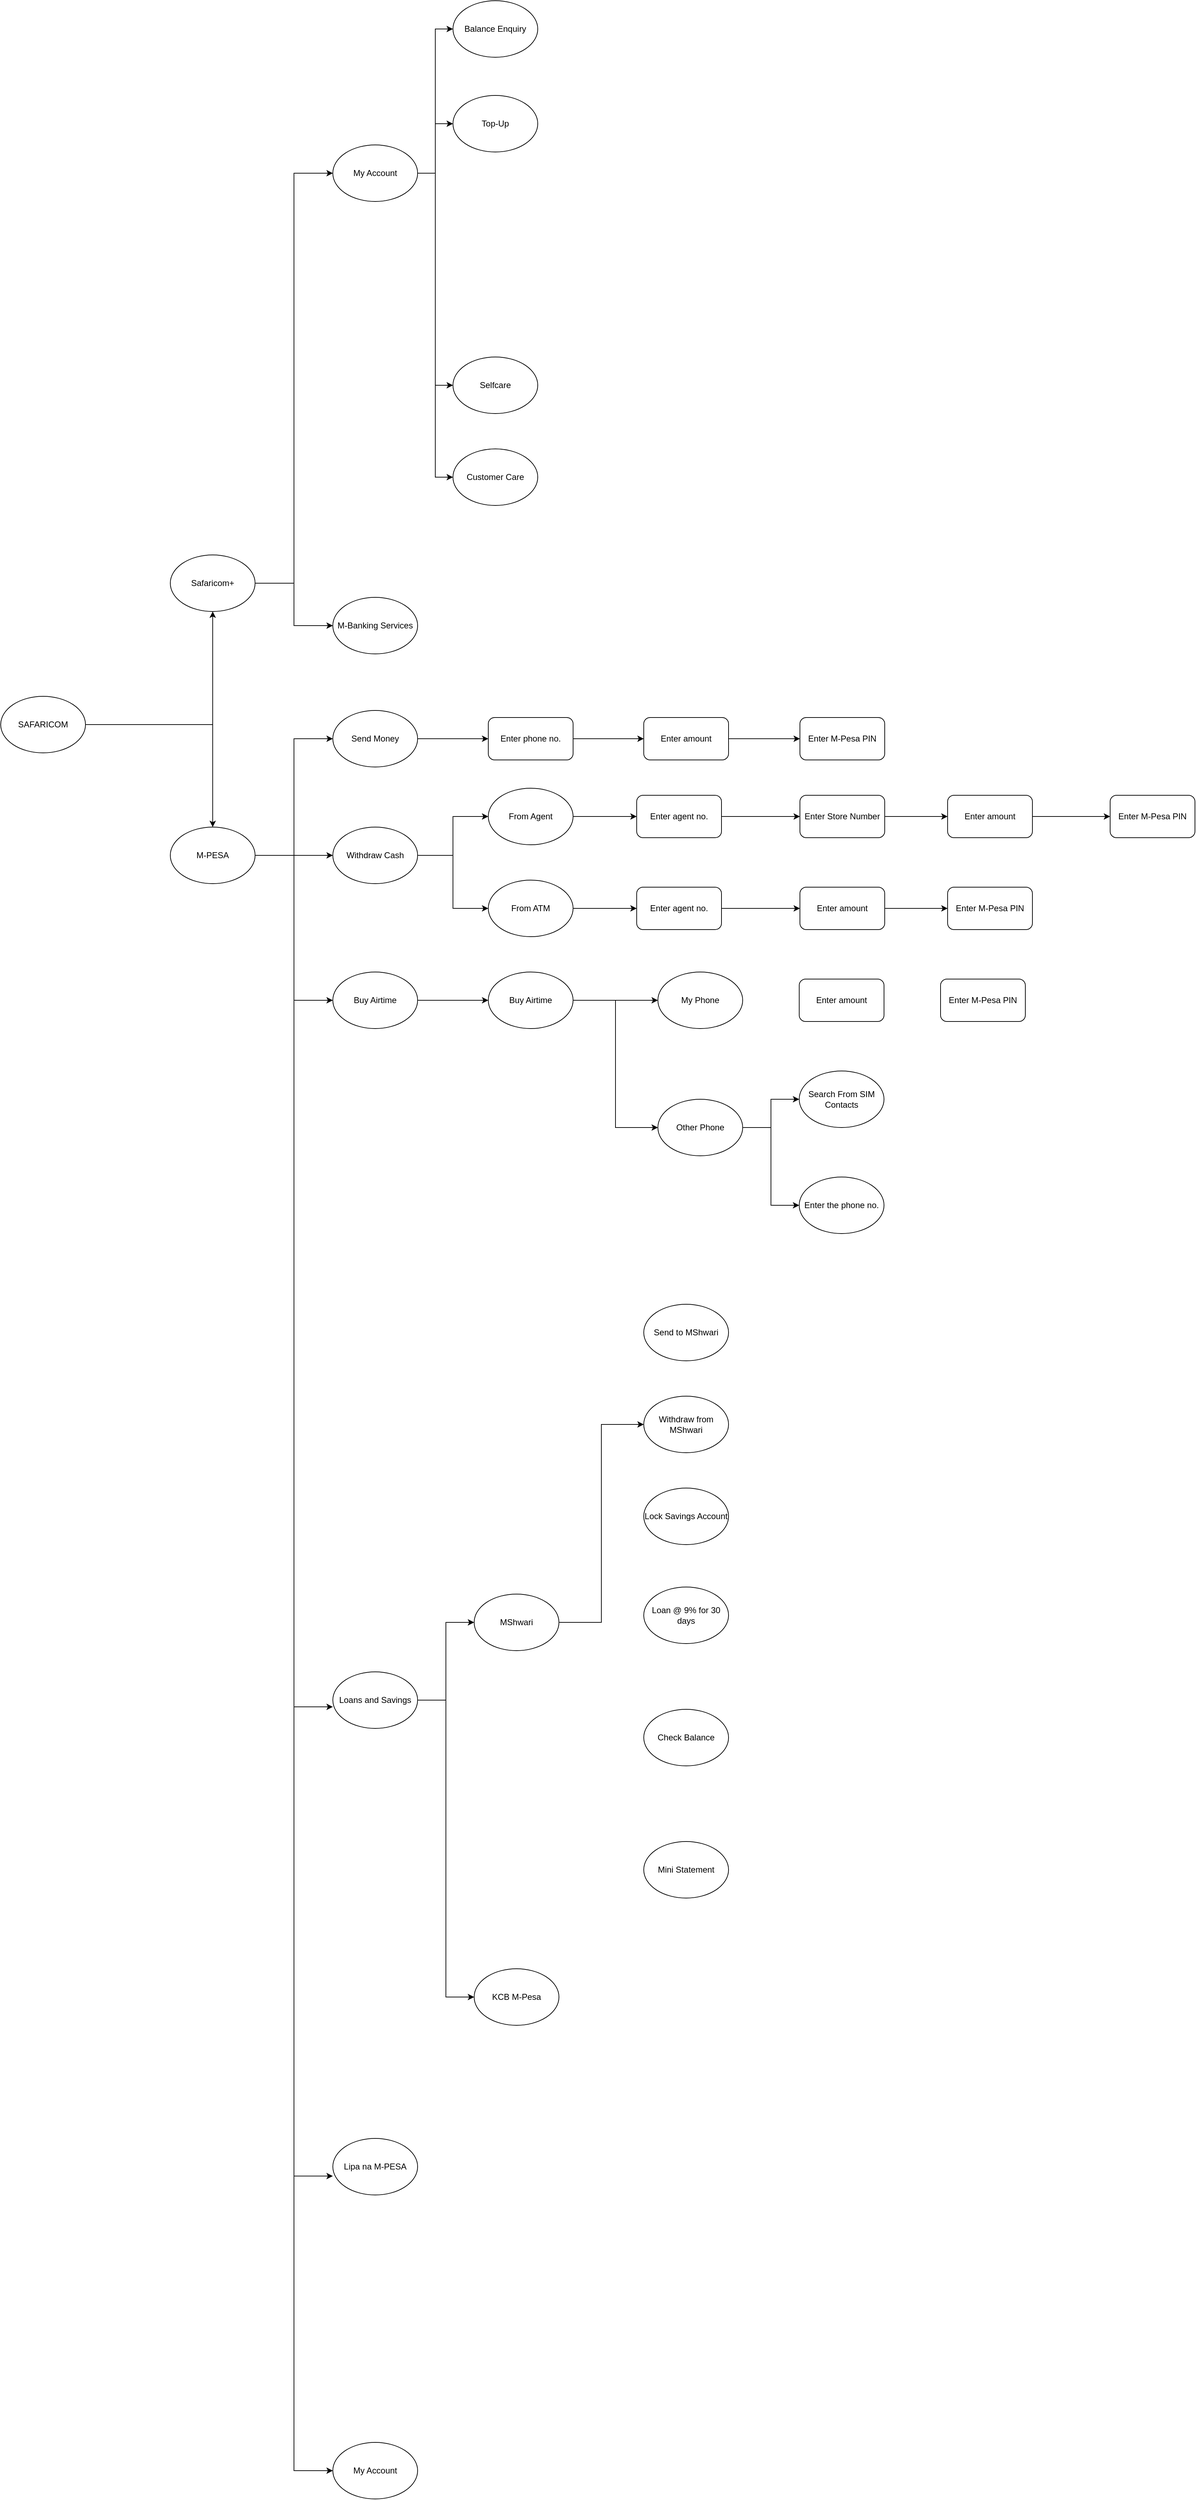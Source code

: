 <mxfile version="24.0.1" type="github">
  <diagram name="Page-1" id="9XUsnjwGaCakIusq-Zvh">
    <mxGraphModel dx="1120" dy="1603" grid="1" gridSize="10" guides="1" tooltips="1" connect="1" arrows="1" fold="1" page="1" pageScale="1" pageWidth="827" pageHeight="1169" math="0" shadow="0">
      <root>
        <mxCell id="0" />
        <mxCell id="1" parent="0" />
        <mxCell id="iLV1xjN56b3U8wXnX9Ma-6" style="edgeStyle=orthogonalEdgeStyle;rounded=0;orthogonalLoop=1;jettySize=auto;html=1;entryX=0.5;entryY=1;entryDx=0;entryDy=0;" parent="1" source="iLV1xjN56b3U8wXnX9Ma-1" target="iLV1xjN56b3U8wXnX9Ma-3" edge="1">
          <mxGeometry relative="1" as="geometry" />
        </mxCell>
        <mxCell id="iLV1xjN56b3U8wXnX9Ma-7" style="edgeStyle=orthogonalEdgeStyle;rounded=0;orthogonalLoop=1;jettySize=auto;html=1;exitX=1;exitY=0.5;exitDx=0;exitDy=0;" parent="1" source="iLV1xjN56b3U8wXnX9Ma-1" target="iLV1xjN56b3U8wXnX9Ma-2" edge="1">
          <mxGeometry relative="1" as="geometry" />
        </mxCell>
        <mxCell id="iLV1xjN56b3U8wXnX9Ma-1" value="SAFARICOM" style="ellipse;whiteSpace=wrap;html=1;" parent="1" vertex="1">
          <mxGeometry x="110" y="320" width="120" height="80" as="geometry" />
        </mxCell>
        <mxCell id="iLV1xjN56b3U8wXnX9Ma-20" style="edgeStyle=orthogonalEdgeStyle;rounded=0;orthogonalLoop=1;jettySize=auto;html=1;exitX=1;exitY=0.5;exitDx=0;exitDy=0;entryX=0;entryY=0.5;entryDx=0;entryDy=0;" parent="1" source="iLV1xjN56b3U8wXnX9Ma-2" target="iLV1xjN56b3U8wXnX9Ma-15" edge="1">
          <mxGeometry relative="1" as="geometry" />
        </mxCell>
        <mxCell id="iLV1xjN56b3U8wXnX9Ma-21" style="edgeStyle=orthogonalEdgeStyle;rounded=0;orthogonalLoop=1;jettySize=auto;html=1;exitX=1;exitY=0.5;exitDx=0;exitDy=0;entryX=0;entryY=0.5;entryDx=0;entryDy=0;" parent="1" source="iLV1xjN56b3U8wXnX9Ma-2" target="iLV1xjN56b3U8wXnX9Ma-9" edge="1">
          <mxGeometry relative="1" as="geometry" />
        </mxCell>
        <mxCell id="iLV1xjN56b3U8wXnX9Ma-26" style="edgeStyle=orthogonalEdgeStyle;rounded=0;orthogonalLoop=1;jettySize=auto;html=1;exitX=1;exitY=0.5;exitDx=0;exitDy=0;entryX=0;entryY=0.5;entryDx=0;entryDy=0;" parent="1" source="iLV1xjN56b3U8wXnX9Ma-2" target="iLV1xjN56b3U8wXnX9Ma-16" edge="1">
          <mxGeometry relative="1" as="geometry" />
        </mxCell>
        <mxCell id="RPdVKIkfysECeG3BsUjT-7" style="edgeStyle=orthogonalEdgeStyle;rounded=0;orthogonalLoop=1;jettySize=auto;html=1;exitX=1;exitY=0.5;exitDx=0;exitDy=0;entryX=0;entryY=0.5;entryDx=0;entryDy=0;" parent="1" source="iLV1xjN56b3U8wXnX9Ma-2" target="iLV1xjN56b3U8wXnX9Ma-13" edge="1">
          <mxGeometry relative="1" as="geometry" />
        </mxCell>
        <mxCell id="iLV1xjN56b3U8wXnX9Ma-2" value="M-PESA" style="ellipse;whiteSpace=wrap;html=1;" parent="1" vertex="1">
          <mxGeometry x="350" y="505" width="120" height="80" as="geometry" />
        </mxCell>
        <mxCell id="iLV1xjN56b3U8wXnX9Ma-18" style="edgeStyle=orthogonalEdgeStyle;rounded=0;orthogonalLoop=1;jettySize=auto;html=1;exitX=1;exitY=0.5;exitDx=0;exitDy=0;entryX=0;entryY=0.5;entryDx=0;entryDy=0;" parent="1" source="iLV1xjN56b3U8wXnX9Ma-3" target="iLV1xjN56b3U8wXnX9Ma-11" edge="1">
          <mxGeometry relative="1" as="geometry" />
        </mxCell>
        <mxCell id="iLV1xjN56b3U8wXnX9Ma-19" style="edgeStyle=orthogonalEdgeStyle;rounded=0;orthogonalLoop=1;jettySize=auto;html=1;exitX=1;exitY=0.5;exitDx=0;exitDy=0;entryX=0;entryY=0.5;entryDx=0;entryDy=0;" parent="1" source="iLV1xjN56b3U8wXnX9Ma-3" target="iLV1xjN56b3U8wXnX9Ma-8" edge="1">
          <mxGeometry relative="1" as="geometry" />
        </mxCell>
        <mxCell id="iLV1xjN56b3U8wXnX9Ma-3" value="Safaricom+" style="ellipse;whiteSpace=wrap;html=1;" parent="1" vertex="1">
          <mxGeometry x="350" y="120" width="120" height="80" as="geometry" />
        </mxCell>
        <mxCell id="jO9whwv2kClf-yqsnF8u-6" style="edgeStyle=orthogonalEdgeStyle;rounded=0;orthogonalLoop=1;jettySize=auto;html=1;exitX=1;exitY=0.5;exitDx=0;exitDy=0;entryX=0;entryY=0.5;entryDx=0;entryDy=0;" parent="1" source="iLV1xjN56b3U8wXnX9Ma-8" target="jO9whwv2kClf-yqsnF8u-2" edge="1">
          <mxGeometry relative="1" as="geometry" />
        </mxCell>
        <mxCell id="jO9whwv2kClf-yqsnF8u-7" style="edgeStyle=orthogonalEdgeStyle;rounded=0;orthogonalLoop=1;jettySize=auto;html=1;exitX=1;exitY=0.5;exitDx=0;exitDy=0;entryX=0;entryY=0.5;entryDx=0;entryDy=0;" parent="1" source="iLV1xjN56b3U8wXnX9Ma-8" target="jO9whwv2kClf-yqsnF8u-3" edge="1">
          <mxGeometry relative="1" as="geometry" />
        </mxCell>
        <mxCell id="jO9whwv2kClf-yqsnF8u-8" style="edgeStyle=orthogonalEdgeStyle;rounded=0;orthogonalLoop=1;jettySize=auto;html=1;exitX=1;exitY=0.5;exitDx=0;exitDy=0;entryX=0;entryY=0.5;entryDx=0;entryDy=0;" parent="1" source="iLV1xjN56b3U8wXnX9Ma-8" target="jO9whwv2kClf-yqsnF8u-1" edge="1">
          <mxGeometry relative="1" as="geometry" />
        </mxCell>
        <mxCell id="RPdVKIkfysECeG3BsUjT-37" style="edgeStyle=orthogonalEdgeStyle;rounded=0;orthogonalLoop=1;jettySize=auto;html=1;exitX=1;exitY=0.5;exitDx=0;exitDy=0;entryX=0;entryY=0.5;entryDx=0;entryDy=0;" parent="1" source="iLV1xjN56b3U8wXnX9Ma-8" target="jO9whwv2kClf-yqsnF8u-4" edge="1">
          <mxGeometry relative="1" as="geometry" />
        </mxCell>
        <mxCell id="iLV1xjN56b3U8wXnX9Ma-8" value="My Account" style="ellipse;whiteSpace=wrap;html=1;" parent="1" vertex="1">
          <mxGeometry x="580" y="-460" width="120" height="80" as="geometry" />
        </mxCell>
        <mxCell id="RPdVKIkfysECeG3BsUjT-10" style="edgeStyle=orthogonalEdgeStyle;rounded=0;orthogonalLoop=1;jettySize=auto;html=1;exitX=1;exitY=0.5;exitDx=0;exitDy=0;entryX=0;entryY=0.5;entryDx=0;entryDy=0;" parent="1" source="iLV1xjN56b3U8wXnX9Ma-9" target="RPdVKIkfysECeG3BsUjT-8" edge="1">
          <mxGeometry relative="1" as="geometry" />
        </mxCell>
        <mxCell id="RPdVKIkfysECeG3BsUjT-11" style="edgeStyle=orthogonalEdgeStyle;rounded=0;orthogonalLoop=1;jettySize=auto;html=1;exitX=1;exitY=0.5;exitDx=0;exitDy=0;" parent="1" source="iLV1xjN56b3U8wXnX9Ma-9" target="RPdVKIkfysECeG3BsUjT-9" edge="1">
          <mxGeometry relative="1" as="geometry" />
        </mxCell>
        <mxCell id="iLV1xjN56b3U8wXnX9Ma-9" value="Withdraw Cash" style="ellipse;whiteSpace=wrap;html=1;" parent="1" vertex="1">
          <mxGeometry x="580" y="505" width="120" height="80" as="geometry" />
        </mxCell>
        <mxCell id="iLV1xjN56b3U8wXnX9Ma-10" value="Lipa na M-PESA" style="ellipse;whiteSpace=wrap;html=1;" parent="1" vertex="1">
          <mxGeometry x="580" y="2360" width="120" height="80" as="geometry" />
        </mxCell>
        <mxCell id="iLV1xjN56b3U8wXnX9Ma-11" value="M-Banking Services" style="ellipse;whiteSpace=wrap;html=1;" parent="1" vertex="1">
          <mxGeometry x="580" y="180" width="120" height="80" as="geometry" />
        </mxCell>
        <mxCell id="RPdVKIkfysECeG3BsUjT-24" style="edgeStyle=orthogonalEdgeStyle;rounded=0;orthogonalLoop=1;jettySize=auto;html=1;exitX=1;exitY=0.5;exitDx=0;exitDy=0;" parent="1" source="iLV1xjN56b3U8wXnX9Ma-13" target="RPdVKIkfysECeG3BsUjT-23" edge="1">
          <mxGeometry relative="1" as="geometry" />
        </mxCell>
        <mxCell id="iLV1xjN56b3U8wXnX9Ma-13" value="Buy Airtime" style="ellipse;whiteSpace=wrap;html=1;" parent="1" vertex="1">
          <mxGeometry x="580" y="710" width="120" height="80" as="geometry" />
        </mxCell>
        <mxCell id="RPdVKIkfysECeG3BsUjT-38" style="edgeStyle=orthogonalEdgeStyle;rounded=0;orthogonalLoop=1;jettySize=auto;html=1;exitX=1;exitY=0.5;exitDx=0;exitDy=0;entryX=0;entryY=0.5;entryDx=0;entryDy=0;" parent="1" source="iLV1xjN56b3U8wXnX9Ma-14" target="RPdVKIkfysECeG3BsUjT-25" edge="1">
          <mxGeometry relative="1" as="geometry" />
        </mxCell>
        <mxCell id="RPdVKIkfysECeG3BsUjT-44" style="edgeStyle=orthogonalEdgeStyle;rounded=0;orthogonalLoop=1;jettySize=auto;html=1;exitX=1;exitY=0.5;exitDx=0;exitDy=0;entryX=0;entryY=0.5;entryDx=0;entryDy=0;" parent="1" source="iLV1xjN56b3U8wXnX9Ma-14" target="RPdVKIkfysECeG3BsUjT-27" edge="1">
          <mxGeometry relative="1" as="geometry" />
        </mxCell>
        <mxCell id="iLV1xjN56b3U8wXnX9Ma-14" value="Loans and Savings" style="ellipse;whiteSpace=wrap;html=1;" parent="1" vertex="1">
          <mxGeometry x="580" y="1700" width="120" height="80" as="geometry" />
        </mxCell>
        <mxCell id="RPdVKIkfysECeG3BsUjT-2" style="edgeStyle=orthogonalEdgeStyle;rounded=0;orthogonalLoop=1;jettySize=auto;html=1;exitX=1;exitY=0.5;exitDx=0;exitDy=0;entryX=0;entryY=0.5;entryDx=0;entryDy=0;" parent="1" source="iLV1xjN56b3U8wXnX9Ma-15" target="RPdVKIkfysECeG3BsUjT-1" edge="1">
          <mxGeometry relative="1" as="geometry" />
        </mxCell>
        <mxCell id="iLV1xjN56b3U8wXnX9Ma-15" value="Send Money" style="ellipse;whiteSpace=wrap;html=1;" parent="1" vertex="1">
          <mxGeometry x="580" y="340" width="120" height="80" as="geometry" />
        </mxCell>
        <mxCell id="iLV1xjN56b3U8wXnX9Ma-16" value="My Account" style="ellipse;whiteSpace=wrap;html=1;" parent="1" vertex="1">
          <mxGeometry x="580" y="2790" width="120" height="80" as="geometry" />
        </mxCell>
        <mxCell id="iLV1xjN56b3U8wXnX9Ma-23" style="edgeStyle=orthogonalEdgeStyle;rounded=0;orthogonalLoop=1;jettySize=auto;html=1;exitX=1;exitY=0.5;exitDx=0;exitDy=0;entryX=0;entryY=0.619;entryDx=0;entryDy=0;entryPerimeter=0;" parent="1" source="iLV1xjN56b3U8wXnX9Ma-2" target="iLV1xjN56b3U8wXnX9Ma-14" edge="1">
          <mxGeometry relative="1" as="geometry" />
        </mxCell>
        <mxCell id="iLV1xjN56b3U8wXnX9Ma-24" style="edgeStyle=orthogonalEdgeStyle;rounded=0;orthogonalLoop=1;jettySize=auto;html=1;exitX=1;exitY=0.5;exitDx=0;exitDy=0;entryX=0;entryY=0.666;entryDx=0;entryDy=0;entryPerimeter=0;" parent="1" source="iLV1xjN56b3U8wXnX9Ma-2" target="iLV1xjN56b3U8wXnX9Ma-10" edge="1">
          <mxGeometry relative="1" as="geometry" />
        </mxCell>
        <mxCell id="jO9whwv2kClf-yqsnF8u-1" value="Balance Enquiry" style="ellipse;whiteSpace=wrap;html=1;" parent="1" vertex="1">
          <mxGeometry x="750" y="-664" width="120" height="80" as="geometry" />
        </mxCell>
        <mxCell id="jO9whwv2kClf-yqsnF8u-2" value="Top-Up" style="ellipse;whiteSpace=wrap;html=1;" parent="1" vertex="1">
          <mxGeometry x="750" y="-530" width="120" height="80" as="geometry" />
        </mxCell>
        <mxCell id="jO9whwv2kClf-yqsnF8u-3" value="Customer Care" style="ellipse;whiteSpace=wrap;html=1;" parent="1" vertex="1">
          <mxGeometry x="750" y="-30" width="120" height="80" as="geometry" />
        </mxCell>
        <mxCell id="jO9whwv2kClf-yqsnF8u-4" value="Selfcare" style="ellipse;whiteSpace=wrap;html=1;" parent="1" vertex="1">
          <mxGeometry x="750" y="-160" width="120" height="80" as="geometry" />
        </mxCell>
        <mxCell id="RPdVKIkfysECeG3BsUjT-5" style="edgeStyle=orthogonalEdgeStyle;rounded=0;orthogonalLoop=1;jettySize=auto;html=1;exitX=1;exitY=0.5;exitDx=0;exitDy=0;entryX=0;entryY=0.5;entryDx=0;entryDy=0;" parent="1" source="RPdVKIkfysECeG3BsUjT-1" target="RPdVKIkfysECeG3BsUjT-3" edge="1">
          <mxGeometry relative="1" as="geometry" />
        </mxCell>
        <mxCell id="RPdVKIkfysECeG3BsUjT-1" value="Enter phone no." style="rounded=1;whiteSpace=wrap;html=1;" parent="1" vertex="1">
          <mxGeometry x="800" y="350" width="120" height="60" as="geometry" />
        </mxCell>
        <mxCell id="RPdVKIkfysECeG3BsUjT-6" style="edgeStyle=orthogonalEdgeStyle;rounded=0;orthogonalLoop=1;jettySize=auto;html=1;exitX=1;exitY=0.5;exitDx=0;exitDy=0;entryX=0;entryY=0.5;entryDx=0;entryDy=0;" parent="1" source="RPdVKIkfysECeG3BsUjT-3" target="RPdVKIkfysECeG3BsUjT-4" edge="1">
          <mxGeometry relative="1" as="geometry" />
        </mxCell>
        <mxCell id="RPdVKIkfysECeG3BsUjT-3" value="Enter amount" style="rounded=1;whiteSpace=wrap;html=1;" parent="1" vertex="1">
          <mxGeometry x="1020" y="350" width="120" height="60" as="geometry" />
        </mxCell>
        <mxCell id="RPdVKIkfysECeG3BsUjT-4" value="Enter M-Pesa PIN" style="rounded=1;whiteSpace=wrap;html=1;" parent="1" vertex="1">
          <mxGeometry x="1241" y="350" width="120" height="60" as="geometry" />
        </mxCell>
        <mxCell id="RPdVKIkfysECeG3BsUjT-18" style="edgeStyle=orthogonalEdgeStyle;rounded=0;orthogonalLoop=1;jettySize=auto;html=1;exitX=1;exitY=0.5;exitDx=0;exitDy=0;" parent="1" source="RPdVKIkfysECeG3BsUjT-8" target="RPdVKIkfysECeG3BsUjT-13" edge="1">
          <mxGeometry relative="1" as="geometry" />
        </mxCell>
        <mxCell id="RPdVKIkfysECeG3BsUjT-8" value="From Agent" style="ellipse;whiteSpace=wrap;html=1;" parent="1" vertex="1">
          <mxGeometry x="800" y="450" width="120" height="80" as="geometry" />
        </mxCell>
        <mxCell id="RPdVKIkfysECeG3BsUjT-20" style="edgeStyle=orthogonalEdgeStyle;rounded=0;orthogonalLoop=1;jettySize=auto;html=1;exitX=1;exitY=0.5;exitDx=0;exitDy=0;entryX=0;entryY=0.5;entryDx=0;entryDy=0;" parent="1" source="RPdVKIkfysECeG3BsUjT-9" target="RPdVKIkfysECeG3BsUjT-14" edge="1">
          <mxGeometry relative="1" as="geometry" />
        </mxCell>
        <mxCell id="RPdVKIkfysECeG3BsUjT-9" value="From ATM" style="ellipse;whiteSpace=wrap;html=1;" parent="1" vertex="1">
          <mxGeometry x="800" y="580" width="120" height="80" as="geometry" />
        </mxCell>
        <mxCell id="RPdVKIkfysECeG3BsUjT-21" style="edgeStyle=orthogonalEdgeStyle;rounded=0;orthogonalLoop=1;jettySize=auto;html=1;exitX=1;exitY=0.5;exitDx=0;exitDy=0;entryX=0;entryY=0.5;entryDx=0;entryDy=0;" parent="1" source="RPdVKIkfysECeG3BsUjT-13" target="RPdVKIkfysECeG3BsUjT-15" edge="1">
          <mxGeometry relative="1" as="geometry" />
        </mxCell>
        <mxCell id="RPdVKIkfysECeG3BsUjT-13" value="Enter agent no." style="rounded=1;whiteSpace=wrap;html=1;" parent="1" vertex="1">
          <mxGeometry x="1010" y="460" width="120" height="60" as="geometry" />
        </mxCell>
        <mxCell id="RPdVKIkfysECeG3BsUjT-19" style="edgeStyle=orthogonalEdgeStyle;rounded=0;orthogonalLoop=1;jettySize=auto;html=1;exitX=1;exitY=0.5;exitDx=0;exitDy=0;entryX=0;entryY=0.5;entryDx=0;entryDy=0;" parent="1" source="RPdVKIkfysECeG3BsUjT-14" target="RPdVKIkfysECeG3BsUjT-16" edge="1">
          <mxGeometry relative="1" as="geometry" />
        </mxCell>
        <mxCell id="RPdVKIkfysECeG3BsUjT-14" value="Enter agent no." style="rounded=1;whiteSpace=wrap;html=1;" parent="1" vertex="1">
          <mxGeometry x="1010" y="590" width="120" height="60" as="geometry" />
        </mxCell>
        <mxCell id="RPdVKIkfysECeG3BsUjT-22" style="edgeStyle=orthogonalEdgeStyle;rounded=0;orthogonalLoop=1;jettySize=auto;html=1;exitX=1;exitY=0.5;exitDx=0;exitDy=0;entryX=0;entryY=0.5;entryDx=0;entryDy=0;" parent="1" source="RPdVKIkfysECeG3BsUjT-15" target="RPdVKIkfysECeG3BsUjT-17" edge="1">
          <mxGeometry relative="1" as="geometry" />
        </mxCell>
        <mxCell id="RPdVKIkfysECeG3BsUjT-15" value="Enter Store Number" style="rounded=1;whiteSpace=wrap;html=1;" parent="1" vertex="1">
          <mxGeometry x="1241" y="460" width="120" height="60" as="geometry" />
        </mxCell>
        <mxCell id="RPdVKIkfysECeG3BsUjT-49" style="edgeStyle=orthogonalEdgeStyle;rounded=0;orthogonalLoop=1;jettySize=auto;html=1;exitX=1;exitY=0.5;exitDx=0;exitDy=0;entryX=0;entryY=0.5;entryDx=0;entryDy=0;" parent="1" source="RPdVKIkfysECeG3BsUjT-16" target="RPdVKIkfysECeG3BsUjT-48" edge="1">
          <mxGeometry relative="1" as="geometry" />
        </mxCell>
        <mxCell id="RPdVKIkfysECeG3BsUjT-16" value="Enter amount" style="rounded=1;whiteSpace=wrap;html=1;" parent="1" vertex="1">
          <mxGeometry x="1241" y="590" width="120" height="60" as="geometry" />
        </mxCell>
        <mxCell id="RPdVKIkfysECeG3BsUjT-47" style="edgeStyle=orthogonalEdgeStyle;rounded=0;orthogonalLoop=1;jettySize=auto;html=1;exitX=1;exitY=0.5;exitDx=0;exitDy=0;" parent="1" source="RPdVKIkfysECeG3BsUjT-17" target="RPdVKIkfysECeG3BsUjT-46" edge="1">
          <mxGeometry relative="1" as="geometry" />
        </mxCell>
        <mxCell id="RPdVKIkfysECeG3BsUjT-17" value="Enter amount" style="rounded=1;whiteSpace=wrap;html=1;" parent="1" vertex="1">
          <mxGeometry x="1450" y="460" width="120" height="60" as="geometry" />
        </mxCell>
        <mxCell id="RPdVKIkfysECeG3BsUjT-51" style="edgeStyle=orthogonalEdgeStyle;rounded=0;orthogonalLoop=1;jettySize=auto;html=1;exitX=1;exitY=0.5;exitDx=0;exitDy=0;entryX=0;entryY=0.5;entryDx=0;entryDy=0;" parent="1" source="RPdVKIkfysECeG3BsUjT-23" target="RPdVKIkfysECeG3BsUjT-42" edge="1">
          <mxGeometry relative="1" as="geometry" />
        </mxCell>
        <mxCell id="RPdVKIkfysECeG3BsUjT-53" style="edgeStyle=orthogonalEdgeStyle;rounded=0;orthogonalLoop=1;jettySize=auto;html=1;exitX=1;exitY=0.5;exitDx=0;exitDy=0;entryX=0;entryY=0.5;entryDx=0;entryDy=0;" parent="1" source="RPdVKIkfysECeG3BsUjT-23" target="RPdVKIkfysECeG3BsUjT-43" edge="1">
          <mxGeometry relative="1" as="geometry" />
        </mxCell>
        <mxCell id="RPdVKIkfysECeG3BsUjT-23" value="Buy Airtime" style="ellipse;whiteSpace=wrap;html=1;" parent="1" vertex="1">
          <mxGeometry x="800" y="710" width="120" height="80" as="geometry" />
        </mxCell>
        <mxCell id="jvomU4i9vhobp2Hx7cu1-1" style="edgeStyle=orthogonalEdgeStyle;rounded=0;orthogonalLoop=1;jettySize=auto;html=1;exitX=1;exitY=0.5;exitDx=0;exitDy=0;entryX=0;entryY=0.5;entryDx=0;entryDy=0;" edge="1" parent="1" source="RPdVKIkfysECeG3BsUjT-25" target="RPdVKIkfysECeG3BsUjT-33">
          <mxGeometry relative="1" as="geometry" />
        </mxCell>
        <mxCell id="RPdVKIkfysECeG3BsUjT-25" value="MShwari" style="ellipse;whiteSpace=wrap;html=1;" parent="1" vertex="1">
          <mxGeometry x="780" y="1590" width="120" height="80" as="geometry" />
        </mxCell>
        <mxCell id="RPdVKIkfysECeG3BsUjT-27" value="KCB M-Pesa" style="ellipse;whiteSpace=wrap;html=1;" parent="1" vertex="1">
          <mxGeometry x="780" y="2120" width="120" height="80" as="geometry" />
        </mxCell>
        <mxCell id="RPdVKIkfysECeG3BsUjT-28" value="Send to MShwari" style="ellipse;whiteSpace=wrap;html=1;" parent="1" vertex="1">
          <mxGeometry x="1020" y="1180" width="120" height="80" as="geometry" />
        </mxCell>
        <mxCell id="RPdVKIkfysECeG3BsUjT-29" value="Check Balance" style="ellipse;whiteSpace=wrap;html=1;" parent="1" vertex="1">
          <mxGeometry x="1020" y="1753" width="120" height="80" as="geometry" />
        </mxCell>
        <mxCell id="RPdVKIkfysECeG3BsUjT-30" value="Mini Statement" style="ellipse;whiteSpace=wrap;html=1;" parent="1" vertex="1">
          <mxGeometry x="1020" y="1940" width="120" height="80" as="geometry" />
        </mxCell>
        <mxCell id="RPdVKIkfysECeG3BsUjT-31" value="Lock Savings Account" style="ellipse;whiteSpace=wrap;html=1;" parent="1" vertex="1">
          <mxGeometry x="1020" y="1440" width="120" height="80" as="geometry" />
        </mxCell>
        <mxCell id="RPdVKIkfysECeG3BsUjT-32" value="Loan @ 9% for 30 days" style="ellipse;whiteSpace=wrap;html=1;" parent="1" vertex="1">
          <mxGeometry x="1020" y="1580" width="120" height="80" as="geometry" />
        </mxCell>
        <mxCell id="RPdVKIkfysECeG3BsUjT-33" value="Withdraw from MShwari" style="ellipse;whiteSpace=wrap;html=1;" parent="1" vertex="1">
          <mxGeometry x="1020" y="1310" width="120" height="80" as="geometry" />
        </mxCell>
        <mxCell id="RPdVKIkfysECeG3BsUjT-42" value="My Phone" style="ellipse;whiteSpace=wrap;html=1;" parent="1" vertex="1">
          <mxGeometry x="1040" y="710" width="120" height="80" as="geometry" />
        </mxCell>
        <mxCell id="RPdVKIkfysECeG3BsUjT-57" style="edgeStyle=orthogonalEdgeStyle;rounded=0;orthogonalLoop=1;jettySize=auto;html=1;exitX=1;exitY=0.5;exitDx=0;exitDy=0;entryX=0;entryY=0.5;entryDx=0;entryDy=0;" parent="1" source="RPdVKIkfysECeG3BsUjT-43" target="RPdVKIkfysECeG3BsUjT-55" edge="1">
          <mxGeometry relative="1" as="geometry" />
        </mxCell>
        <mxCell id="RPdVKIkfysECeG3BsUjT-58" style="edgeStyle=orthogonalEdgeStyle;rounded=0;orthogonalLoop=1;jettySize=auto;html=1;exitX=1;exitY=0.5;exitDx=0;exitDy=0;entryX=0;entryY=0.5;entryDx=0;entryDy=0;" parent="1" source="RPdVKIkfysECeG3BsUjT-43" target="RPdVKIkfysECeG3BsUjT-54" edge="1">
          <mxGeometry relative="1" as="geometry" />
        </mxCell>
        <mxCell id="RPdVKIkfysECeG3BsUjT-43" value="Other Phone" style="ellipse;whiteSpace=wrap;html=1;" parent="1" vertex="1">
          <mxGeometry x="1040" y="890" width="120" height="80" as="geometry" />
        </mxCell>
        <mxCell id="RPdVKIkfysECeG3BsUjT-45" value="Enter amount" style="rounded=1;whiteSpace=wrap;html=1;" parent="1" vertex="1">
          <mxGeometry x="1240" y="720" width="120" height="60" as="geometry" />
        </mxCell>
        <mxCell id="RPdVKIkfysECeG3BsUjT-46" value="Enter M-Pesa PIN" style="rounded=1;whiteSpace=wrap;html=1;" parent="1" vertex="1">
          <mxGeometry x="1680" y="460" width="120" height="60" as="geometry" />
        </mxCell>
        <mxCell id="RPdVKIkfysECeG3BsUjT-48" value="Enter M-Pesa PIN" style="rounded=1;whiteSpace=wrap;html=1;" parent="1" vertex="1">
          <mxGeometry x="1450" y="590" width="120" height="60" as="geometry" />
        </mxCell>
        <mxCell id="RPdVKIkfysECeG3BsUjT-52" value="Enter M-Pesa PIN" style="rounded=1;whiteSpace=wrap;html=1;" parent="1" vertex="1">
          <mxGeometry x="1440" y="720" width="120" height="60" as="geometry" />
        </mxCell>
        <mxCell id="RPdVKIkfysECeG3BsUjT-54" value="Enter the phone no." style="ellipse;whiteSpace=wrap;html=1;" parent="1" vertex="1">
          <mxGeometry x="1240" y="1000" width="120" height="80" as="geometry" />
        </mxCell>
        <mxCell id="RPdVKIkfysECeG3BsUjT-55" value="Search From SIM Contacts" style="ellipse;whiteSpace=wrap;html=1;" parent="1" vertex="1">
          <mxGeometry x="1240" y="850" width="120" height="80" as="geometry" />
        </mxCell>
      </root>
    </mxGraphModel>
  </diagram>
</mxfile>
